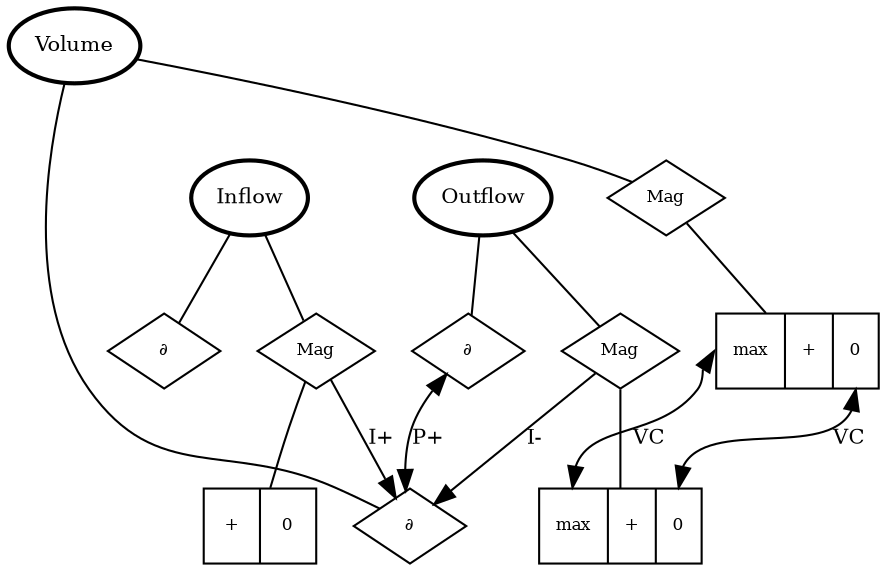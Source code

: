 digraph {
    node [ fontsize=8 ];
    edge [ fontsize=10 ];
    fontsize=8;
    I [style=bold, label="Inflow", fontsize=10]
    Id [label="∂", shape=diamond]; I -> Id [dir=none, weight=20]
    Im [label="Mag", shape=diamond]; I -> Im [dir=none, weight=20]
    Ims [label="<Iplus> + | <Inull> 0", shape=record]; Im -> Ims [dir=none, weight=20]

    O [style=bold, label="Outflow", fontsize=10]
    Od [label="∂", shape=diamond]; O -> Od [dir=none, weight=20]
    Om [label="Mag", shape=diamond]; O -> Om [dir=none, weight=20]
    Oms [label="<Omax> max | <Oplus>+ | <Onull> 0", shape=record]; Om -> Oms [dir=none, weight=20]

    V [style=bold, label="Volume", fontsize=10]
    Vd [label="∂", shape=diamond]; V -> Vd [dir=none, weight=20]
    Vm [label="Mag", shape=diamond]; V -> Vm [dir=none, weight=20]
    Vms [label="<Vmax> max | <Vplus>+ | <Vnull> 0", shape=record]; Vm -> Vms [dir=none, weight=20]

    Im -> Vd [label="I+"]
    Om -> Vd [label="I-"]
    Od -> Vd [label="P+", dir=both]

    Vms:Vmax -> Oms:Omax [label="VC", dir=both]
    Vms:Vnull -> Oms:Onull [label="VC", dir=both]
}

